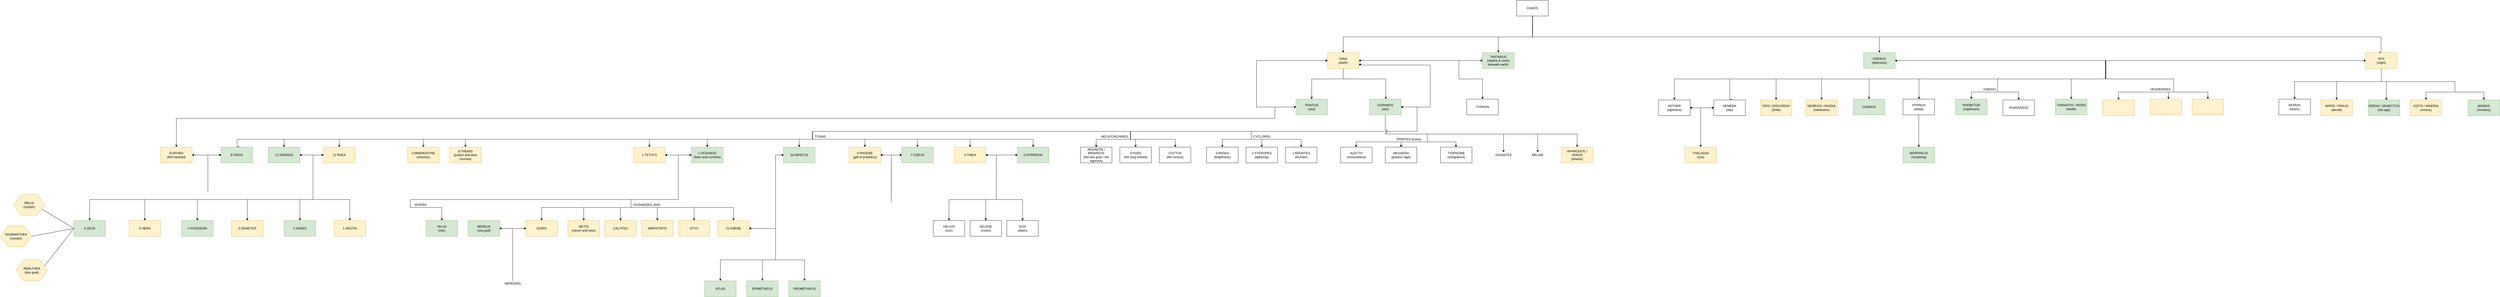<mxfile version="12.4.2" type="github" pages="1">
  <diagram id="xO83vz71swdTEDcRIiK-" name="Page-1">
    <mxGraphModel dx="6669" dy="589" grid="1" gridSize="10" guides="1" tooltips="1" connect="1" arrows="1" fold="1" page="1" pageScale="1" pageWidth="827" pageHeight="1169" math="0" shadow="0">
      <root>
        <mxCell id="0"/>
        <mxCell id="1" parent="0"/>
        <mxCell id="SLmvfLO-0fDUO9Z2AGR4-6" style="edgeStyle=orthogonalEdgeStyle;rounded=0;orthogonalLoop=1;jettySize=auto;html=1;entryX=0.5;entryY=0;entryDx=0;entryDy=0;exitX=0.5;exitY=1;exitDx=0;exitDy=0;" parent="1" source="SLmvfLO-0fDUO9Z2AGR4-1" target="SLmvfLO-0fDUO9Z2AGR4-5" edge="1">
          <mxGeometry relative="1" as="geometry">
            <mxPoint x="650" y="510" as="sourcePoint"/>
            <Array as="points">
              <mxPoint x="380" y="340"/>
              <mxPoint x="3609" y="340"/>
            </Array>
          </mxGeometry>
        </mxCell>
        <mxCell id="SLmvfLO-0fDUO9Z2AGR4-7" style="edgeStyle=orthogonalEdgeStyle;rounded=0;orthogonalLoop=1;jettySize=auto;html=1;exitX=0.5;exitY=1;exitDx=0;exitDy=0;entryX=0.5;entryY=0;entryDx=0;entryDy=0;" parent="1" source="SLmvfLO-0fDUO9Z2AGR4-1" target="SLmvfLO-0fDUO9Z2AGR4-4" edge="1">
          <mxGeometry relative="1" as="geometry">
            <Array as="points">
              <mxPoint x="380" y="340"/>
              <mxPoint x="1700" y="340"/>
            </Array>
          </mxGeometry>
        </mxCell>
        <mxCell id="SLmvfLO-0fDUO9Z2AGR4-8" style="edgeStyle=orthogonalEdgeStyle;rounded=0;orthogonalLoop=1;jettySize=auto;html=1;exitX=0.5;exitY=1;exitDx=0;exitDy=0;entryX=0.5;entryY=0;entryDx=0;entryDy=0;" parent="1" source="SLmvfLO-0fDUO9Z2AGR4-1" target="SLmvfLO-0fDUO9Z2AGR4-3" edge="1">
          <mxGeometry relative="1" as="geometry">
            <Array as="points">
              <mxPoint x="380" y="340"/>
              <mxPoint x="-340" y="340"/>
            </Array>
          </mxGeometry>
        </mxCell>
        <mxCell id="SLmvfLO-0fDUO9Z2AGR4-9" style="edgeStyle=orthogonalEdgeStyle;rounded=0;orthogonalLoop=1;jettySize=auto;html=1;exitX=0.5;exitY=1;exitDx=0;exitDy=0;entryX=0.5;entryY=0;entryDx=0;entryDy=0;" parent="1" source="SLmvfLO-0fDUO9Z2AGR4-1" target="SLmvfLO-0fDUO9Z2AGR4-2" edge="1">
          <mxGeometry relative="1" as="geometry">
            <Array as="points">
              <mxPoint x="381" y="260"/>
              <mxPoint x="381" y="340"/>
              <mxPoint x="250" y="340"/>
            </Array>
          </mxGeometry>
        </mxCell>
        <mxCell id="SLmvfLO-0fDUO9Z2AGR4-1" value="CHAOS" style="rounded=0;whiteSpace=wrap;html=1;" parent="1" vertex="1">
          <mxGeometry x="320" y="200" width="120" height="60" as="geometry"/>
        </mxCell>
        <mxCell id="SLmvfLO-0fDUO9Z2AGR4-146" style="edgeStyle=orthogonalEdgeStyle;rounded=0;orthogonalLoop=1;jettySize=auto;html=1;exitX=0;exitY=0.5;exitDx=0;exitDy=0;entryX=0.5;entryY=0;entryDx=0;entryDy=0;startArrow=diamond;startFill=1;endArrow=classic;endFill=1;" parent="1" source="SLmvfLO-0fDUO9Z2AGR4-2" target="SLmvfLO-0fDUO9Z2AGR4-144" edge="1">
          <mxGeometry relative="1" as="geometry">
            <Array as="points">
              <mxPoint x="100" y="430"/>
              <mxPoint x="100" y="500"/>
              <mxPoint x="190" y="500"/>
            </Array>
          </mxGeometry>
        </mxCell>
        <mxCell id="SLmvfLO-0fDUO9Z2AGR4-2" value="TARTARUS&lt;br&gt;(depths &amp;amp; caves beneath earth)" style="rounded=0;whiteSpace=wrap;html=1;fillColor=#d5e8d4;strokeColor=#82b366;" parent="1" vertex="1">
          <mxGeometry x="190" y="400" width="120" height="60" as="geometry"/>
        </mxCell>
        <mxCell id="SLmvfLO-0fDUO9Z2AGR4-12" style="edgeStyle=orthogonalEdgeStyle;rounded=0;orthogonalLoop=1;jettySize=auto;html=1;exitX=0.5;exitY=1;exitDx=0;exitDy=0;" parent="1" source="SLmvfLO-0fDUO9Z2AGR4-3" target="SLmvfLO-0fDUO9Z2AGR4-11" edge="1">
          <mxGeometry relative="1" as="geometry">
            <Array as="points">
              <mxPoint x="-340" y="500"/>
              <mxPoint x="-178" y="500"/>
            </Array>
          </mxGeometry>
        </mxCell>
        <mxCell id="SLmvfLO-0fDUO9Z2AGR4-13" style="edgeStyle=orthogonalEdgeStyle;rounded=0;orthogonalLoop=1;jettySize=auto;html=1;exitX=0.5;exitY=1;exitDx=0;exitDy=0;entryX=0.5;entryY=0;entryDx=0;entryDy=0;" parent="1" source="SLmvfLO-0fDUO9Z2AGR4-3" target="SLmvfLO-0fDUO9Z2AGR4-10" edge="1">
          <mxGeometry relative="1" as="geometry">
            <Array as="points">
              <mxPoint x="-340" y="500"/>
              <mxPoint x="-460" y="500"/>
            </Array>
          </mxGeometry>
        </mxCell>
        <mxCell id="SLmvfLO-0fDUO9Z2AGR4-145" style="edgeStyle=orthogonalEdgeStyle;rounded=0;orthogonalLoop=1;jettySize=auto;html=1;exitX=1;exitY=0.5;exitDx=0;exitDy=0;entryX=0.5;entryY=0;entryDx=0;entryDy=0;startArrow=diamond;startFill=1;endArrow=classic;endFill=1;" parent="1" source="SLmvfLO-0fDUO9Z2AGR4-3" target="SLmvfLO-0fDUO9Z2AGR4-144" edge="1">
          <mxGeometry relative="1" as="geometry">
            <Array as="points">
              <mxPoint x="100" y="430"/>
              <mxPoint x="100" y="500"/>
              <mxPoint x="190" y="500"/>
            </Array>
          </mxGeometry>
        </mxCell>
        <mxCell id="Bwh5HaH0jvtO-nfgoD8l-3" style="edgeStyle=orthogonalEdgeStyle;rounded=0;orthogonalLoop=1;jettySize=auto;html=1;exitX=1;exitY=0.75;exitDx=0;exitDy=0;entryX=1;entryY=0.5;entryDx=0;entryDy=0;startArrow=diamond;startFill=1;endArrow=diamond;endFill=1;" edge="1" parent="1" source="SLmvfLO-0fDUO9Z2AGR4-3" target="SLmvfLO-0fDUO9Z2AGR4-11">
          <mxGeometry relative="1" as="geometry">
            <Array as="points">
              <mxPoint x="-279" y="447"/>
              <mxPoint x="-9" y="447"/>
              <mxPoint x="-9" y="607"/>
            </Array>
          </mxGeometry>
        </mxCell>
        <mxCell id="Bwh5HaH0jvtO-nfgoD8l-4" style="edgeStyle=orthogonalEdgeStyle;rounded=0;orthogonalLoop=1;jettySize=auto;html=1;exitX=0;exitY=0.5;exitDx=0;exitDy=0;entryX=0;entryY=0.5;entryDx=0;entryDy=0;startArrow=diamond;startFill=1;endArrow=diamond;endFill=1;" edge="1" parent="1" source="SLmvfLO-0fDUO9Z2AGR4-3" target="SLmvfLO-0fDUO9Z2AGR4-10">
          <mxGeometry relative="1" as="geometry">
            <Array as="points">
              <mxPoint x="-670" y="430"/>
              <mxPoint x="-670" y="607"/>
            </Array>
          </mxGeometry>
        </mxCell>
        <mxCell id="SLmvfLO-0fDUO9Z2AGR4-3" value="GAIA&lt;br&gt;(earth)" style="rounded=0;whiteSpace=wrap;html=1;fillColor=#fff2cc;strokeColor=#d6b656;" parent="1" vertex="1">
          <mxGeometry x="-400" y="400" width="120" height="60" as="geometry"/>
        </mxCell>
        <mxCell id="SLmvfLO-0fDUO9Z2AGR4-40" style="edgeStyle=orthogonalEdgeStyle;rounded=0;orthogonalLoop=1;jettySize=auto;html=1;exitX=1;exitY=0.5;exitDx=0;exitDy=0;entryX=0.5;entryY=0;entryDx=0;entryDy=0;" parent="1" source="SLmvfLO-0fDUO9Z2AGR4-4" target="SLmvfLO-0fDUO9Z2AGR4-15" edge="1">
          <mxGeometry relative="1" as="geometry">
            <Array as="points">
              <mxPoint x="2561" y="430"/>
              <mxPoint x="2561" y="500"/>
              <mxPoint x="1131" y="500"/>
            </Array>
          </mxGeometry>
        </mxCell>
        <mxCell id="SLmvfLO-0fDUO9Z2AGR4-41" style="edgeStyle=orthogonalEdgeStyle;rounded=0;orthogonalLoop=1;jettySize=auto;html=1;exitX=1;exitY=0.5;exitDx=0;exitDy=0;entryX=0.5;entryY=0;entryDx=0;entryDy=0;" parent="1" source="SLmvfLO-0fDUO9Z2AGR4-4" target="SLmvfLO-0fDUO9Z2AGR4-16" edge="1">
          <mxGeometry relative="1" as="geometry">
            <Array as="points">
              <mxPoint x="2562" y="430"/>
              <mxPoint x="2562" y="500"/>
              <mxPoint x="1307" y="500"/>
            </Array>
          </mxGeometry>
        </mxCell>
        <mxCell id="SLmvfLO-0fDUO9Z2AGR4-42" style="edgeStyle=orthogonalEdgeStyle;rounded=0;orthogonalLoop=1;jettySize=auto;html=1;exitX=1;exitY=0.5;exitDx=0;exitDy=0;entryX=0.5;entryY=0;entryDx=0;entryDy=0;" parent="1" source="SLmvfLO-0fDUO9Z2AGR4-4" target="SLmvfLO-0fDUO9Z2AGR4-17" edge="1">
          <mxGeometry relative="1" as="geometry">
            <Array as="points">
              <mxPoint x="2560" y="430"/>
              <mxPoint x="2560" y="500"/>
              <mxPoint x="1480" y="500"/>
            </Array>
          </mxGeometry>
        </mxCell>
        <mxCell id="SLmvfLO-0fDUO9Z2AGR4-43" style="edgeStyle=orthogonalEdgeStyle;rounded=0;orthogonalLoop=1;jettySize=auto;html=1;exitX=1;exitY=0.5;exitDx=0;exitDy=0;" parent="1" source="SLmvfLO-0fDUO9Z2AGR4-4" target="SLmvfLO-0fDUO9Z2AGR4-18" edge="1">
          <mxGeometry relative="1" as="geometry">
            <Array as="points">
              <mxPoint x="2561" y="430"/>
              <mxPoint x="2561" y="500"/>
              <mxPoint x="1661" y="500"/>
            </Array>
          </mxGeometry>
        </mxCell>
        <mxCell id="SLmvfLO-0fDUO9Z2AGR4-44" style="edgeStyle=orthogonalEdgeStyle;rounded=0;orthogonalLoop=1;jettySize=auto;html=1;exitX=1;exitY=0.5;exitDx=0;exitDy=0;" parent="1" source="SLmvfLO-0fDUO9Z2AGR4-4" target="SLmvfLO-0fDUO9Z2AGR4-19" edge="1">
          <mxGeometry relative="1" as="geometry">
            <Array as="points">
              <mxPoint x="2561" y="430"/>
              <mxPoint x="2561" y="500"/>
              <mxPoint x="1851" y="500"/>
            </Array>
          </mxGeometry>
        </mxCell>
        <mxCell id="SLmvfLO-0fDUO9Z2AGR4-45" style="edgeStyle=orthogonalEdgeStyle;rounded=0;orthogonalLoop=1;jettySize=auto;html=1;exitX=1;exitY=0.5;exitDx=0;exitDy=0;entryX=0.5;entryY=0;entryDx=0;entryDy=0;" parent="1" source="SLmvfLO-0fDUO9Z2AGR4-4" target="SLmvfLO-0fDUO9Z2AGR4-20" edge="1">
          <mxGeometry relative="1" as="geometry">
            <Array as="points">
              <mxPoint x="2560" y="430"/>
              <mxPoint x="2560" y="500"/>
              <mxPoint x="2150" y="500"/>
              <mxPoint x="2150" y="550"/>
              <mxPoint x="2050" y="550"/>
            </Array>
          </mxGeometry>
        </mxCell>
        <mxCell id="SLmvfLO-0fDUO9Z2AGR4-51" style="edgeStyle=orthogonalEdgeStyle;rounded=0;orthogonalLoop=1;jettySize=auto;html=1;exitX=1;exitY=0.5;exitDx=0;exitDy=0;entryX=0.5;entryY=0;entryDx=0;entryDy=0;startArrow=diamond;startFill=1;" parent="1" source="SLmvfLO-0fDUO9Z2AGR4-4" target="SLmvfLO-0fDUO9Z2AGR4-14" edge="1">
          <mxGeometry relative="1" as="geometry">
            <Array as="points">
              <mxPoint x="2560" y="430"/>
              <mxPoint x="2560" y="500"/>
              <mxPoint x="920" y="500"/>
            </Array>
          </mxGeometry>
        </mxCell>
        <mxCell id="SLmvfLO-0fDUO9Z2AGR4-4" value="EREBUS&lt;br&gt;(darkness)" style="rounded=0;whiteSpace=wrap;html=1;fillColor=#d5e8d4;strokeColor=#82b366;" parent="1" vertex="1">
          <mxGeometry x="1640" y="400" width="120" height="60" as="geometry"/>
        </mxCell>
        <mxCell id="SLmvfLO-0fDUO9Z2AGR4-31" style="edgeStyle=orthogonalEdgeStyle;rounded=0;orthogonalLoop=1;jettySize=auto;html=1;exitX=0.5;exitY=1;exitDx=0;exitDy=0;entryX=0.5;entryY=0;entryDx=0;entryDy=0;" parent="1" source="SLmvfLO-0fDUO9Z2AGR4-5" target="SLmvfLO-0fDUO9Z2AGR4-26" edge="1">
          <mxGeometry relative="1" as="geometry">
            <Array as="points">
              <mxPoint x="3610" y="510"/>
              <mxPoint x="3280" y="510"/>
            </Array>
          </mxGeometry>
        </mxCell>
        <mxCell id="SLmvfLO-0fDUO9Z2AGR4-32" style="edgeStyle=orthogonalEdgeStyle;rounded=0;orthogonalLoop=1;jettySize=auto;html=1;exitX=0.5;exitY=1;exitDx=0;exitDy=0;entryX=0.5;entryY=0;entryDx=0;entryDy=0;" parent="1" source="SLmvfLO-0fDUO9Z2AGR4-5" target="SLmvfLO-0fDUO9Z2AGR4-27" edge="1">
          <mxGeometry relative="1" as="geometry">
            <Array as="points">
              <mxPoint x="3610" y="510"/>
              <mxPoint x="3440" y="510"/>
            </Array>
          </mxGeometry>
        </mxCell>
        <mxCell id="SLmvfLO-0fDUO9Z2AGR4-33" style="edgeStyle=orthogonalEdgeStyle;rounded=0;orthogonalLoop=1;jettySize=auto;html=1;exitX=0.5;exitY=1;exitDx=0;exitDy=0;entryX=0.575;entryY=0.017;entryDx=0;entryDy=0;entryPerimeter=0;" parent="1" source="SLmvfLO-0fDUO9Z2AGR4-5" target="SLmvfLO-0fDUO9Z2AGR4-28" edge="1">
          <mxGeometry relative="1" as="geometry">
            <Array as="points">
              <mxPoint x="3610" y="510"/>
              <mxPoint x="3629" y="510"/>
            </Array>
          </mxGeometry>
        </mxCell>
        <mxCell id="SLmvfLO-0fDUO9Z2AGR4-38" style="edgeStyle=orthogonalEdgeStyle;rounded=0;orthogonalLoop=1;jettySize=auto;html=1;exitX=0.5;exitY=1;exitDx=0;exitDy=0;entryX=0.5;entryY=0;entryDx=0;entryDy=0;" parent="1" source="SLmvfLO-0fDUO9Z2AGR4-5" target="SLmvfLO-0fDUO9Z2AGR4-30" edge="1">
          <mxGeometry relative="1" as="geometry">
            <Array as="points">
              <mxPoint x="3610" y="510"/>
              <mxPoint x="3890" y="510"/>
              <mxPoint x="3890" y="550"/>
              <mxPoint x="4000" y="550"/>
            </Array>
          </mxGeometry>
        </mxCell>
        <mxCell id="SLmvfLO-0fDUO9Z2AGR4-46" style="edgeStyle=orthogonalEdgeStyle;rounded=0;orthogonalLoop=1;jettySize=auto;html=1;exitX=0;exitY=0.5;exitDx=0;exitDy=0;" parent="1" source="SLmvfLO-0fDUO9Z2AGR4-5" target="SLmvfLO-0fDUO9Z2AGR4-22" edge="1">
          <mxGeometry relative="1" as="geometry">
            <Array as="points">
              <mxPoint x="2560" y="430"/>
              <mxPoint x="2560" y="500"/>
              <mxPoint x="2430" y="500"/>
            </Array>
          </mxGeometry>
        </mxCell>
        <mxCell id="SLmvfLO-0fDUO9Z2AGR4-47" style="edgeStyle=orthogonalEdgeStyle;rounded=0;orthogonalLoop=1;jettySize=auto;html=1;exitX=0;exitY=0.5;exitDx=0;exitDy=0;entryX=0.5;entryY=0;entryDx=0;entryDy=0;" parent="1" source="SLmvfLO-0fDUO9Z2AGR4-5" target="SLmvfLO-0fDUO9Z2AGR4-23" edge="1">
          <mxGeometry relative="1" as="geometry">
            <Array as="points">
              <mxPoint x="2560" y="430"/>
              <mxPoint x="2560" y="500"/>
              <mxPoint x="2820" y="500"/>
              <mxPoint x="2820" y="550"/>
              <mxPoint x="2610" y="550"/>
            </Array>
          </mxGeometry>
        </mxCell>
        <mxCell id="SLmvfLO-0fDUO9Z2AGR4-48" style="edgeStyle=orthogonalEdgeStyle;rounded=0;orthogonalLoop=1;jettySize=auto;html=1;exitX=0;exitY=0.5;exitDx=0;exitDy=0;entryX=0.5;entryY=0;entryDx=0;entryDy=0;" parent="1" source="SLmvfLO-0fDUO9Z2AGR4-5" target="SLmvfLO-0fDUO9Z2AGR4-21" edge="1">
          <mxGeometry relative="1" as="geometry">
            <Array as="points">
              <mxPoint x="2560" y="430"/>
              <mxPoint x="2560" y="500"/>
              <mxPoint x="2150" y="500"/>
              <mxPoint x="2150" y="550"/>
              <mxPoint x="2230" y="550"/>
            </Array>
          </mxGeometry>
        </mxCell>
        <mxCell id="SLmvfLO-0fDUO9Z2AGR4-49" style="edgeStyle=orthogonalEdgeStyle;rounded=0;orthogonalLoop=1;jettySize=auto;html=1;exitX=0;exitY=0.5;exitDx=0;exitDy=0;" parent="1" source="SLmvfLO-0fDUO9Z2AGR4-5" target="SLmvfLO-0fDUO9Z2AGR4-24" edge="1">
          <mxGeometry relative="1" as="geometry">
            <Array as="points">
              <mxPoint x="2560" y="430"/>
              <mxPoint x="2560" y="500"/>
              <mxPoint x="2820" y="500"/>
              <mxPoint x="2820" y="550"/>
              <mxPoint x="2800" y="550"/>
            </Array>
          </mxGeometry>
        </mxCell>
        <mxCell id="SLmvfLO-0fDUO9Z2AGR4-50" style="edgeStyle=orthogonalEdgeStyle;rounded=0;orthogonalLoop=1;jettySize=auto;html=1;exitX=0;exitY=0.5;exitDx=0;exitDy=0;entryX=0.5;entryY=0;entryDx=0;entryDy=0;startArrow=diamond;startFill=1;" parent="1" source="SLmvfLO-0fDUO9Z2AGR4-5" target="SLmvfLO-0fDUO9Z2AGR4-25" edge="1">
          <mxGeometry relative="1" as="geometry">
            <Array as="points">
              <mxPoint x="2560" y="430"/>
              <mxPoint x="2560" y="500"/>
              <mxPoint x="2820" y="500"/>
              <mxPoint x="2820" y="550"/>
              <mxPoint x="2950" y="550"/>
            </Array>
          </mxGeometry>
        </mxCell>
        <mxCell id="SLmvfLO-0fDUO9Z2AGR4-5" value="NYX&lt;br&gt;(night)" style="rounded=0;whiteSpace=wrap;html=1;fillColor=#fff2cc;strokeColor=#d6b656;" parent="1" vertex="1">
          <mxGeometry x="3550" y="400" width="120" height="60" as="geometry"/>
        </mxCell>
        <mxCell id="SLmvfLO-0fDUO9Z2AGR4-78" style="edgeStyle=orthogonalEdgeStyle;rounded=0;orthogonalLoop=1;jettySize=auto;html=1;entryX=0.5;entryY=0;entryDx=0;entryDy=0;" parent="1" target="SLmvfLO-0fDUO9Z2AGR4-62" edge="1">
          <mxGeometry relative="1" as="geometry">
            <Array as="points">
              <mxPoint x="-2360" y="700"/>
              <mxPoint x="-2360" y="730"/>
              <mxPoint x="-4370" y="730"/>
            </Array>
            <mxPoint x="-440" y="700" as="sourcePoint"/>
          </mxGeometry>
        </mxCell>
        <mxCell id="SLmvfLO-0fDUO9Z2AGR4-79" style="edgeStyle=orthogonalEdgeStyle;rounded=0;orthogonalLoop=1;jettySize=auto;html=1;entryX=0.5;entryY=0;entryDx=0;entryDy=0;" parent="1" target="SLmvfLO-0fDUO9Z2AGR4-61" edge="1">
          <mxGeometry relative="1" as="geometry">
            <Array as="points">
              <mxPoint x="-2360" y="700"/>
              <mxPoint x="-2360" y="730"/>
              <mxPoint x="-4160" y="730"/>
            </Array>
            <mxPoint x="-180" y="700" as="sourcePoint"/>
          </mxGeometry>
        </mxCell>
        <mxCell id="SLmvfLO-0fDUO9Z2AGR4-80" style="edgeStyle=orthogonalEdgeStyle;rounded=0;orthogonalLoop=1;jettySize=auto;html=1;entryX=0.5;entryY=0;entryDx=0;entryDy=0;" parent="1" target="SLmvfLO-0fDUO9Z2AGR4-60" edge="1">
          <mxGeometry relative="1" as="geometry">
            <Array as="points">
              <mxPoint x="-119" y="607"/>
              <mxPoint x="-59" y="607"/>
              <mxPoint x="-59" y="700"/>
              <mxPoint x="-2359" y="700"/>
              <mxPoint x="-2359" y="730"/>
              <mxPoint x="-4549" y="730"/>
            </Array>
            <mxPoint x="-119" y="607" as="sourcePoint"/>
          </mxGeometry>
        </mxCell>
        <mxCell id="SLmvfLO-0fDUO9Z2AGR4-81" style="edgeStyle=orthogonalEdgeStyle;rounded=0;orthogonalLoop=1;jettySize=auto;html=1;entryX=0.5;entryY=0;entryDx=0;entryDy=0;" parent="1" target="SLmvfLO-0fDUO9Z2AGR4-59" edge="1">
          <mxGeometry relative="1" as="geometry">
            <Array as="points">
              <mxPoint x="-2360" y="700"/>
              <mxPoint x="-2360" y="730"/>
              <mxPoint x="-2760" y="730"/>
            </Array>
            <mxPoint x="-300" y="700" as="sourcePoint"/>
          </mxGeometry>
        </mxCell>
        <mxCell id="SLmvfLO-0fDUO9Z2AGR4-82" style="edgeStyle=orthogonalEdgeStyle;rounded=0;orthogonalLoop=1;jettySize=auto;html=1;" parent="1" target="SLmvfLO-0fDUO9Z2AGR4-66" edge="1">
          <mxGeometry relative="1" as="geometry">
            <Array as="points">
              <mxPoint x="-2360" y="700"/>
              <mxPoint x="-2360" y="730"/>
              <mxPoint x="-2980" y="730"/>
            </Array>
            <mxPoint x="-180" y="700" as="sourcePoint"/>
          </mxGeometry>
        </mxCell>
        <mxCell id="SLmvfLO-0fDUO9Z2AGR4-83" style="edgeStyle=orthogonalEdgeStyle;rounded=0;orthogonalLoop=1;jettySize=auto;html=1;" parent="1" target="SLmvfLO-0fDUO9Z2AGR4-64" edge="1">
          <mxGeometry relative="1" as="geometry">
            <Array as="points">
              <mxPoint x="-2360" y="700"/>
              <mxPoint x="-2360" y="730"/>
              <mxPoint x="-3680" y="730"/>
            </Array>
            <mxPoint x="-450" y="700" as="sourcePoint"/>
          </mxGeometry>
        </mxCell>
        <mxCell id="SLmvfLO-0fDUO9Z2AGR4-84" style="edgeStyle=orthogonalEdgeStyle;rounded=0;orthogonalLoop=1;jettySize=auto;html=1;" parent="1" target="SLmvfLO-0fDUO9Z2AGR4-65" edge="1">
          <mxGeometry relative="1" as="geometry">
            <Array as="points">
              <mxPoint x="-2360" y="700"/>
              <mxPoint x="-2360" y="730"/>
              <mxPoint x="-3840" y="730"/>
            </Array>
            <mxPoint x="-250" y="700" as="sourcePoint"/>
          </mxGeometry>
        </mxCell>
        <mxCell id="SLmvfLO-0fDUO9Z2AGR4-85" style="edgeStyle=orthogonalEdgeStyle;rounded=0;orthogonalLoop=1;jettySize=auto;html=1;entryX=0.5;entryY=0;entryDx=0;entryDy=0;" parent="1" target="SLmvfLO-0fDUO9Z2AGR4-63" edge="1">
          <mxGeometry relative="1" as="geometry">
            <Array as="points">
              <mxPoint x="-2360" y="700"/>
              <mxPoint x="-2360" y="730"/>
              <mxPoint x="-2410" y="730"/>
            </Array>
            <mxPoint x="-770" y="700" as="sourcePoint"/>
          </mxGeometry>
        </mxCell>
        <mxCell id="SLmvfLO-0fDUO9Z2AGR4-86" style="edgeStyle=orthogonalEdgeStyle;rounded=0;orthogonalLoop=1;jettySize=auto;html=1;" parent="1" target="SLmvfLO-0fDUO9Z2AGR4-67" edge="1">
          <mxGeometry relative="1" as="geometry">
            <Array as="points">
              <mxPoint x="-2360" y="700"/>
              <mxPoint x="-2360" y="730"/>
              <mxPoint x="-1520" y="730"/>
            </Array>
            <mxPoint x="-260" y="700" as="sourcePoint"/>
          </mxGeometry>
        </mxCell>
        <mxCell id="SLmvfLO-0fDUO9Z2AGR4-87" style="edgeStyle=orthogonalEdgeStyle;rounded=0;orthogonalLoop=1;jettySize=auto;html=1;entryX=0.5;entryY=0;entryDx=0;entryDy=0;" parent="1" target="SLmvfLO-0fDUO9Z2AGR4-70" edge="1">
          <mxGeometry relative="1" as="geometry">
            <Array as="points">
              <mxPoint x="-2360" y="700"/>
              <mxPoint x="-2360" y="730"/>
              <mxPoint x="-1760" y="730"/>
            </Array>
            <mxPoint x="-440" y="700" as="sourcePoint"/>
          </mxGeometry>
        </mxCell>
        <mxCell id="SLmvfLO-0fDUO9Z2AGR4-88" style="edgeStyle=orthogonalEdgeStyle;rounded=0;orthogonalLoop=1;jettySize=auto;html=1;" parent="1" target="SLmvfLO-0fDUO9Z2AGR4-68" edge="1">
          <mxGeometry relative="1" as="geometry">
            <Array as="points">
              <mxPoint x="-2360" y="700"/>
              <mxPoint x="-2360" y="730"/>
              <mxPoint x="-1960" y="730"/>
            </Array>
            <mxPoint x="-530" y="700" as="sourcePoint"/>
          </mxGeometry>
        </mxCell>
        <mxCell id="SLmvfLO-0fDUO9Z2AGR4-89" style="edgeStyle=orthogonalEdgeStyle;rounded=0;orthogonalLoop=1;jettySize=auto;html=1;" parent="1" target="SLmvfLO-0fDUO9Z2AGR4-69" edge="1">
          <mxGeometry relative="1" as="geometry">
            <Array as="points">
              <mxPoint x="-2360" y="700"/>
              <mxPoint x="-2360" y="730"/>
              <mxPoint x="-2160" y="730"/>
            </Array>
            <mxPoint x="-810" y="700" as="sourcePoint"/>
          </mxGeometry>
        </mxCell>
        <mxCell id="SLmvfLO-0fDUO9Z2AGR4-90" style="edgeStyle=orthogonalEdgeStyle;rounded=0;orthogonalLoop=1;jettySize=auto;html=1;entryX=0.5;entryY=0;entryDx=0;entryDy=0;" parent="1" target="SLmvfLO-0fDUO9Z2AGR4-72" edge="1">
          <mxGeometry relative="1" as="geometry">
            <Array as="points">
              <mxPoint x="-690" y="700"/>
              <mxPoint x="-690" y="730"/>
              <mxPoint x="-500" y="730"/>
            </Array>
            <mxPoint x="-530" y="700" as="sourcePoint"/>
            <mxPoint x="-450" y="740" as="targetPoint"/>
          </mxGeometry>
        </mxCell>
        <mxCell id="SLmvfLO-0fDUO9Z2AGR4-91" style="edgeStyle=orthogonalEdgeStyle;rounded=0;orthogonalLoop=1;jettySize=auto;html=1;entryX=0.5;entryY=0;entryDx=0;entryDy=0;" parent="1" target="SLmvfLO-0fDUO9Z2AGR4-73" edge="1">
          <mxGeometry relative="1" as="geometry">
            <Array as="points">
              <mxPoint x="-690" y="700"/>
              <mxPoint x="-690" y="730"/>
              <mxPoint x="-650" y="730"/>
            </Array>
            <mxPoint x="-520" y="700" as="sourcePoint"/>
          </mxGeometry>
        </mxCell>
        <mxCell id="SLmvfLO-0fDUO9Z2AGR4-92" style="edgeStyle=orthogonalEdgeStyle;rounded=0;orthogonalLoop=1;jettySize=auto;html=1;entryX=0.5;entryY=0;entryDx=0;entryDy=0;" parent="1" target="SLmvfLO-0fDUO9Z2AGR4-74" edge="1">
          <mxGeometry relative="1" as="geometry">
            <Array as="points">
              <mxPoint x="-690" y="700"/>
              <mxPoint x="-690" y="730"/>
              <mxPoint x="-800" y="730"/>
            </Array>
            <mxPoint x="-490" y="700" as="sourcePoint"/>
          </mxGeometry>
        </mxCell>
        <mxCell id="SLmvfLO-0fDUO9Z2AGR4-93" style="edgeStyle=orthogonalEdgeStyle;rounded=0;orthogonalLoop=1;jettySize=auto;html=1;exitX=1;exitY=0.5;exitDx=0;exitDy=0;" parent="1" source="SLmvfLO-0fDUO9Z2AGR4-11" target="SLmvfLO-0fDUO9Z2AGR4-75" edge="1">
          <mxGeometry relative="1" as="geometry">
            <Array as="points">
              <mxPoint x="-59" y="607"/>
              <mxPoint x="-59" y="700"/>
              <mxPoint x="-1149" y="700"/>
              <mxPoint x="-1149" y="730"/>
              <mxPoint x="-979" y="730"/>
            </Array>
            <mxPoint x="-120" y="600" as="sourcePoint"/>
          </mxGeometry>
        </mxCell>
        <mxCell id="SLmvfLO-0fDUO9Z2AGR4-94" style="edgeStyle=orthogonalEdgeStyle;rounded=0;orthogonalLoop=1;jettySize=auto;html=1;entryX=0.5;entryY=0;entryDx=0;entryDy=0;" parent="1" target="SLmvfLO-0fDUO9Z2AGR4-76" edge="1">
          <mxGeometry relative="1" as="geometry">
            <Array as="points">
              <mxPoint x="-1150" y="700"/>
              <mxPoint x="-1150" y="730"/>
              <mxPoint x="-1130" y="730"/>
            </Array>
            <mxPoint x="-100" y="700" as="sourcePoint"/>
          </mxGeometry>
        </mxCell>
        <mxCell id="SLmvfLO-0fDUO9Z2AGR4-95" style="edgeStyle=orthogonalEdgeStyle;rounded=0;orthogonalLoop=1;jettySize=auto;html=1;" parent="1" target="SLmvfLO-0fDUO9Z2AGR4-77" edge="1">
          <mxGeometry relative="1" as="geometry">
            <Array as="points">
              <mxPoint x="-1150" y="700"/>
              <mxPoint x="-1150" y="730"/>
              <mxPoint x="-1280" y="730"/>
            </Array>
            <mxPoint x="-110" y="700" as="sourcePoint"/>
          </mxGeometry>
        </mxCell>
        <mxCell id="Bwh5HaH0jvtO-nfgoD8l-5" style="edgeStyle=orthogonalEdgeStyle;rounded=0;orthogonalLoop=1;jettySize=auto;html=1;startArrow=none;startFill=0;endArrow=classic;endFill=1;jumpStyle=none;jumpSize=14;exitX=0;exitY=0.5;exitDx=0;exitDy=0;" edge="1" parent="1" source="SLmvfLO-0fDUO9Z2AGR4-10" target="SLmvfLO-0fDUO9Z2AGR4-71">
          <mxGeometry relative="1" as="geometry">
            <mxPoint x="-560" y="540" as="sourcePoint"/>
            <Array as="points">
              <mxPoint x="-600" y="607"/>
              <mxPoint x="-600" y="650"/>
              <mxPoint x="-4780" y="650"/>
            </Array>
          </mxGeometry>
        </mxCell>
        <mxCell id="SLmvfLO-0fDUO9Z2AGR4-10" value="PONTUS&lt;br&gt;(sea)" style="rounded=0;whiteSpace=wrap;html=1;fillColor=#d5e8d4;strokeColor=#82b366;" parent="1" vertex="1">
          <mxGeometry x="-520" y="577" width="120" height="60" as="geometry"/>
        </mxCell>
        <mxCell id="Bwh5HaH0jvtO-nfgoD8l-11" style="edgeStyle=orthogonalEdgeStyle;rounded=0;jumpStyle=arc;jumpSize=14;orthogonalLoop=1;jettySize=auto;html=1;exitX=0.5;exitY=1;exitDx=0;exitDy=0;startArrow=none;startFill=0;endArrow=classic;endFill=1;entryX=0.5;entryY=0;entryDx=0;entryDy=0;" edge="1" parent="1" source="SLmvfLO-0fDUO9Z2AGR4-11" target="Bwh5HaH0jvtO-nfgoD8l-9">
          <mxGeometry relative="1" as="geometry">
            <mxPoint x="760" y="780" as="targetPoint"/>
            <Array as="points">
              <mxPoint x="-180" y="710"/>
              <mxPoint x="270" y="710"/>
            </Array>
          </mxGeometry>
        </mxCell>
        <mxCell id="Bwh5HaH0jvtO-nfgoD8l-12" style="edgeStyle=orthogonalEdgeStyle;rounded=0;jumpStyle=arc;jumpSize=14;orthogonalLoop=1;jettySize=auto;html=1;exitX=0.5;exitY=1;exitDx=0;exitDy=0;entryX=0.5;entryY=0;entryDx=0;entryDy=0;startArrow=none;startFill=0;endArrow=classic;endFill=1;" edge="1" parent="1" source="SLmvfLO-0fDUO9Z2AGR4-11" target="Bwh5HaH0jvtO-nfgoD8l-10">
          <mxGeometry relative="1" as="geometry">
            <Array as="points">
              <mxPoint x="-180" y="710"/>
              <mxPoint x="400" y="710"/>
            </Array>
          </mxGeometry>
        </mxCell>
        <mxCell id="Bwh5HaH0jvtO-nfgoD8l-13" style="edgeStyle=orthogonalEdgeStyle;rounded=0;jumpStyle=arc;jumpSize=14;orthogonalLoop=1;jettySize=auto;html=1;exitX=0.5;exitY=1;exitDx=0;exitDy=0;startArrow=none;startFill=0;endArrow=classic;endFill=1;" edge="1" parent="1" source="SLmvfLO-0fDUO9Z2AGR4-11" target="Bwh5HaH0jvtO-nfgoD8l-6">
          <mxGeometry relative="1" as="geometry">
            <Array as="points">
              <mxPoint x="-180" y="710"/>
              <mxPoint x="-20" y="710"/>
              <mxPoint x="-20" y="740"/>
              <mxPoint x="-291" y="740"/>
            </Array>
          </mxGeometry>
        </mxCell>
        <mxCell id="Bwh5HaH0jvtO-nfgoD8l-14" style="edgeStyle=orthogonalEdgeStyle;rounded=0;jumpStyle=arc;jumpSize=14;orthogonalLoop=1;jettySize=auto;html=1;exitX=0.5;exitY=1;exitDx=0;exitDy=0;entryX=0.5;entryY=0;entryDx=0;entryDy=0;startArrow=none;startFill=0;endArrow=classic;endFill=1;" edge="1" parent="1" source="SLmvfLO-0fDUO9Z2AGR4-11" target="Bwh5HaH0jvtO-nfgoD8l-7">
          <mxGeometry relative="1" as="geometry">
            <Array as="points">
              <mxPoint x="-180" y="710"/>
              <mxPoint x="-20" y="710"/>
              <mxPoint x="-20" y="740"/>
              <mxPoint x="-120" y="740"/>
            </Array>
          </mxGeometry>
        </mxCell>
        <mxCell id="Bwh5HaH0jvtO-nfgoD8l-15" style="edgeStyle=orthogonalEdgeStyle;rounded=0;jumpStyle=arc;jumpSize=14;orthogonalLoop=1;jettySize=auto;html=1;exitX=0.5;exitY=1;exitDx=0;exitDy=0;startArrow=none;startFill=0;endArrow=classic;endFill=1;" edge="1" parent="1" source="SLmvfLO-0fDUO9Z2AGR4-11" target="Bwh5HaH0jvtO-nfgoD8l-8">
          <mxGeometry relative="1" as="geometry">
            <Array as="points">
              <mxPoint x="-180" y="710"/>
              <mxPoint x="-20" y="710"/>
              <mxPoint x="-20" y="740"/>
              <mxPoint x="89" y="740"/>
            </Array>
          </mxGeometry>
        </mxCell>
        <mxCell id="Bwh5HaH0jvtO-nfgoD8l-28" style="edgeStyle=orthogonalEdgeStyle;rounded=0;jumpStyle=arc;jumpSize=14;orthogonalLoop=1;jettySize=auto;html=1;exitX=0.5;exitY=1;exitDx=0;exitDy=0;startArrow=none;startFill=0;endArrow=classic;endFill=1;" edge="1" parent="1" source="SLmvfLO-0fDUO9Z2AGR4-11" target="Bwh5HaH0jvtO-nfgoD8l-27">
          <mxGeometry relative="1" as="geometry">
            <Array as="points">
              <mxPoint x="-180" y="710"/>
              <mxPoint x="550" y="710"/>
            </Array>
          </mxGeometry>
        </mxCell>
        <mxCell id="SLmvfLO-0fDUO9Z2AGR4-11" value="OURANOS&lt;br&gt;(sky)" style="rounded=0;whiteSpace=wrap;html=1;fillColor=#d5e8d4;strokeColor=#82b366;" parent="1" vertex="1">
          <mxGeometry x="-240" y="577" width="120" height="60" as="geometry"/>
        </mxCell>
        <mxCell id="SLmvfLO-0fDUO9Z2AGR4-53" style="edgeStyle=orthogonalEdgeStyle;rounded=0;orthogonalLoop=1;jettySize=auto;html=1;exitX=1;exitY=0.5;exitDx=0;exitDy=0;startArrow=diamond;startFill=1;" parent="1" source="SLmvfLO-0fDUO9Z2AGR4-14" target="SLmvfLO-0fDUO9Z2AGR4-52" edge="1">
          <mxGeometry relative="1" as="geometry"/>
        </mxCell>
        <mxCell id="SLmvfLO-0fDUO9Z2AGR4-14" value="AETHER&lt;br&gt;(lightness)" style="rounded=0;whiteSpace=wrap;html=1;" parent="1" vertex="1">
          <mxGeometry x="860" y="580" width="120" height="60" as="geometry"/>
        </mxCell>
        <mxCell id="SLmvfLO-0fDUO9Z2AGR4-54" style="edgeStyle=orthogonalEdgeStyle;rounded=0;orthogonalLoop=1;jettySize=auto;html=1;exitX=0;exitY=0.5;exitDx=0;exitDy=0;entryX=0.5;entryY=0;entryDx=0;entryDy=0;startArrow=diamond;startFill=1;" parent="1" source="SLmvfLO-0fDUO9Z2AGR4-15" target="SLmvfLO-0fDUO9Z2AGR4-52" edge="1">
          <mxGeometry relative="1" as="geometry"/>
        </mxCell>
        <mxCell id="SLmvfLO-0fDUO9Z2AGR4-15" value="HEMERA&lt;br&gt;(day)" style="rounded=0;whiteSpace=wrap;html=1;" parent="1" vertex="1">
          <mxGeometry x="1070" y="580" width="120" height="60" as="geometry"/>
        </mxCell>
        <mxCell id="SLmvfLO-0fDUO9Z2AGR4-16" value="ERIS / DISCORDIA&lt;br&gt;(strife)" style="rounded=0;whiteSpace=wrap;html=1;fillColor=#fff2cc;strokeColor=#d6b656;" parent="1" vertex="1">
          <mxGeometry x="1247" y="580" width="120" height="60" as="geometry"/>
        </mxCell>
        <mxCell id="SLmvfLO-0fDUO9Z2AGR4-17" value="NEMESIS / INVIDIA&lt;br&gt;(retribution)" style="rounded=0;whiteSpace=wrap;html=1;fillColor=#fff2cc;strokeColor=#d6b656;" parent="1" vertex="1">
          <mxGeometry x="1420" y="580" width="120" height="60" as="geometry"/>
        </mxCell>
        <mxCell id="SLmvfLO-0fDUO9Z2AGR4-18" value="CHARON" style="rounded=0;whiteSpace=wrap;html=1;fillColor=#d5e8d4;strokeColor=#82b366;" parent="1" vertex="1">
          <mxGeometry x="1600.5" y="577" width="120" height="60" as="geometry"/>
        </mxCell>
        <mxCell id="Bwh5HaH0jvtO-nfgoD8l-2" style="edgeStyle=orthogonalEdgeStyle;rounded=0;orthogonalLoop=1;jettySize=auto;html=1;exitX=0.5;exitY=1;exitDx=0;exitDy=0;" edge="1" parent="1" source="SLmvfLO-0fDUO9Z2AGR4-19" target="Bwh5HaH0jvtO-nfgoD8l-1">
          <mxGeometry relative="1" as="geometry"/>
        </mxCell>
        <mxCell id="SLmvfLO-0fDUO9Z2AGR4-19" value="HYPNOS&lt;br&gt;(sleep)" style="rounded=0;whiteSpace=wrap;html=1;" parent="1" vertex="1">
          <mxGeometry x="1790" y="577" width="120" height="60" as="geometry"/>
        </mxCell>
        <mxCell id="SLmvfLO-0fDUO9Z2AGR4-20" value="PHOBETOR&lt;br&gt;(nightmare)" style="rounded=0;whiteSpace=wrap;html=1;fillColor=#d5e8d4;strokeColor=#82b366;" parent="1" vertex="1">
          <mxGeometry x="1990" y="577" width="120" height="60" as="geometry"/>
        </mxCell>
        <mxCell id="SLmvfLO-0fDUO9Z2AGR4-21" value="PHANTASOS" style="rounded=0;whiteSpace=wrap;html=1;" parent="1" vertex="1">
          <mxGeometry x="2170" y="580" width="120" height="60" as="geometry"/>
        </mxCell>
        <mxCell id="SLmvfLO-0fDUO9Z2AGR4-22" value="THANATOS / MORS&lt;br&gt;(death)" style="rounded=0;whiteSpace=wrap;html=1;fillColor=#d5e8d4;strokeColor=#82b366;" parent="1" vertex="1">
          <mxGeometry x="2370" y="577" width="120" height="60" as="geometry"/>
        </mxCell>
        <mxCell id="SLmvfLO-0fDUO9Z2AGR4-23" value="" style="rounded=0;whiteSpace=wrap;html=1;fillColor=#fff2cc;strokeColor=#d6b656;" parent="1" vertex="1">
          <mxGeometry x="2550" y="580" width="120" height="60" as="geometry"/>
        </mxCell>
        <mxCell id="SLmvfLO-0fDUO9Z2AGR4-24" value="" style="rounded=0;whiteSpace=wrap;html=1;fillColor=#fff2cc;strokeColor=#d6b656;" parent="1" vertex="1">
          <mxGeometry x="2730" y="577" width="120" height="60" as="geometry"/>
        </mxCell>
        <mxCell id="SLmvfLO-0fDUO9Z2AGR4-25" value="" style="rounded=0;whiteSpace=wrap;html=1;fillColor=#fff2cc;strokeColor=#d6b656;" parent="1" vertex="1">
          <mxGeometry x="2890" y="577" width="120" height="60" as="geometry"/>
        </mxCell>
        <mxCell id="SLmvfLO-0fDUO9Z2AGR4-26" value="MOROS&lt;br&gt;(doom)" style="rounded=0;whiteSpace=wrap;html=1;" parent="1" vertex="1">
          <mxGeometry x="3220" y="577" width="120" height="60" as="geometry"/>
        </mxCell>
        <mxCell id="SLmvfLO-0fDUO9Z2AGR4-27" value="APATE / FRAUS&lt;br&gt;(deceit)" style="rounded=0;whiteSpace=wrap;html=1;fillColor=#fff2cc;strokeColor=#d6b656;" parent="1" vertex="1">
          <mxGeometry x="3380" y="580" width="120" height="60" as="geometry"/>
        </mxCell>
        <mxCell id="SLmvfLO-0fDUO9Z2AGR4-28" value="GERAS / SENECTUS&lt;br&gt;(old age)" style="rounded=0;whiteSpace=wrap;html=1;fillColor=#d5e8d4;strokeColor=#82b366;" parent="1" vertex="1">
          <mxGeometry x="3560" y="580" width="120" height="60" as="geometry"/>
        </mxCell>
        <mxCell id="SLmvfLO-0fDUO9Z2AGR4-29" value="OIZYS / MISERIA&lt;br&gt;(misery)" style="rounded=0;whiteSpace=wrap;html=1;fillColor=#fff2cc;strokeColor=#d6b656;" parent="1" vertex="1">
          <mxGeometry x="3720" y="580" width="120" height="60" as="geometry"/>
        </mxCell>
        <mxCell id="SLmvfLO-0fDUO9Z2AGR4-30" value="MOMOS&lt;br&gt;(mockery)" style="rounded=0;whiteSpace=wrap;html=1;fillColor=#d5e8d4;strokeColor=#82b366;" parent="1" vertex="1">
          <mxGeometry x="3940" y="580" width="120" height="60" as="geometry"/>
        </mxCell>
        <mxCell id="SLmvfLO-0fDUO9Z2AGR4-37" style="edgeStyle=orthogonalEdgeStyle;rounded=0;orthogonalLoop=1;jettySize=auto;html=1;exitX=0.5;exitY=1;exitDx=0;exitDy=0;elbow=vertical;entryX=0.5;entryY=0;entryDx=0;entryDy=0;" parent="1" source="SLmvfLO-0fDUO9Z2AGR4-5" target="SLmvfLO-0fDUO9Z2AGR4-29" edge="1">
          <mxGeometry relative="1" as="geometry">
            <mxPoint x="3610" y="470" as="sourcePoint"/>
            <mxPoint x="3770" y="554" as="targetPoint"/>
            <Array as="points">
              <mxPoint x="3610" y="510"/>
              <mxPoint x="3890" y="510"/>
              <mxPoint x="3890" y="550"/>
              <mxPoint x="3780" y="550"/>
            </Array>
          </mxGeometry>
        </mxCell>
        <mxCell id="SLmvfLO-0fDUO9Z2AGR4-52" value="THALASSA&lt;br&gt;(sea)" style="rounded=0;whiteSpace=wrap;html=1;fillColor=#fff2cc;strokeColor=#d6b656;" parent="1" vertex="1">
          <mxGeometry x="960" y="760" width="120" height="60" as="geometry"/>
        </mxCell>
        <mxCell id="SLmvfLO-0fDUO9Z2AGR4-55" value="ONEROI" style="text;html=1;strokeColor=none;fillColor=none;align=center;verticalAlign=middle;whiteSpace=wrap;rounded=0;" parent="1" vertex="1">
          <mxGeometry x="2100" y="530" width="40" height="20" as="geometry"/>
        </mxCell>
        <mxCell id="SLmvfLO-0fDUO9Z2AGR4-57" value="HESPERIDES" style="text;html=1;strokeColor=none;fillColor=none;align=center;verticalAlign=middle;whiteSpace=wrap;rounded=0;" parent="1" vertex="1">
          <mxGeometry x="2750" y="530" width="40" height="20" as="geometry"/>
        </mxCell>
        <mxCell id="SLmvfLO-0fDUO9Z2AGR4-117" style="edgeStyle=orthogonalEdgeStyle;rounded=0;orthogonalLoop=1;jettySize=auto;html=1;exitX=0;exitY=0.5;exitDx=0;exitDy=0;startArrow=diamond;startFill=1;endArrow=classic;endFill=1;entryX=0.5;entryY=0;entryDx=0;entryDy=0;" parent="1" source="SLmvfLO-0fDUO9Z2AGR4-59" target="SLmvfLO-0fDUO9Z2AGR4-107" edge="1">
          <mxGeometry relative="1" as="geometry">
            <Array as="points">
              <mxPoint x="-2870" y="790"/>
              <mxPoint x="-2870" y="960"/>
              <mxPoint x="-3050" y="960"/>
              <mxPoint x="-3050" y="990"/>
              <mxPoint x="-2810" y="990"/>
            </Array>
          </mxGeometry>
        </mxCell>
        <mxCell id="SLmvfLO-0fDUO9Z2AGR4-118" style="edgeStyle=orthogonalEdgeStyle;rounded=0;orthogonalLoop=1;jettySize=auto;html=1;exitX=0;exitY=0.5;exitDx=0;exitDy=0;entryX=0.5;entryY=0;entryDx=0;entryDy=0;startArrow=none;startFill=0;endArrow=classic;endFill=1;" parent="1" source="SLmvfLO-0fDUO9Z2AGR4-59" target="SLmvfLO-0fDUO9Z2AGR4-108" edge="1">
          <mxGeometry relative="1" as="geometry">
            <Array as="points">
              <mxPoint x="-2870" y="790"/>
              <mxPoint x="-2870" y="960"/>
              <mxPoint x="-3050" y="960"/>
              <mxPoint x="-3050" y="990"/>
              <mxPoint x="-3390" y="990"/>
            </Array>
          </mxGeometry>
        </mxCell>
        <mxCell id="SLmvfLO-0fDUO9Z2AGR4-119" style="edgeStyle=orthogonalEdgeStyle;rounded=0;orthogonalLoop=1;jettySize=auto;html=1;exitX=0;exitY=0.5;exitDx=0;exitDy=0;entryX=0.5;entryY=0;entryDx=0;entryDy=0;startArrow=none;startFill=0;endArrow=classic;endFill=1;" parent="1" source="SLmvfLO-0fDUO9Z2AGR4-59" target="SLmvfLO-0fDUO9Z2AGR4-104" edge="1">
          <mxGeometry relative="1" as="geometry">
            <Array as="points">
              <mxPoint x="-2870" y="790"/>
              <mxPoint x="-2870" y="960"/>
              <mxPoint x="-3890" y="960"/>
              <mxPoint x="-3890" y="990"/>
              <mxPoint x="-3770" y="990"/>
            </Array>
          </mxGeometry>
        </mxCell>
        <mxCell id="SLmvfLO-0fDUO9Z2AGR4-59" value="1 OCEANUS&lt;br&gt;(tides and currents)" style="rounded=0;whiteSpace=wrap;html=1;fillColor=#d5e8d4;strokeColor=#82b366;" parent="1" vertex="1">
          <mxGeometry x="-2820" y="760" width="120" height="60" as="geometry"/>
        </mxCell>
        <mxCell id="SLmvfLO-0fDUO9Z2AGR4-102" style="edgeStyle=orthogonalEdgeStyle;rounded=0;orthogonalLoop=1;jettySize=auto;html=1;exitX=0;exitY=0.5;exitDx=0;exitDy=0;startArrow=diamond;startFill=1;endArrow=none;endFill=0;" parent="1" source="SLmvfLO-0fDUO9Z2AGR4-60" edge="1">
          <mxGeometry relative="1" as="geometry">
            <mxPoint x="-4660" y="920" as="targetPoint"/>
            <Array as="points">
              <mxPoint x="-4660" y="790"/>
              <mxPoint x="-4660" y="920"/>
            </Array>
          </mxGeometry>
        </mxCell>
        <mxCell id="SLmvfLO-0fDUO9Z2AGR4-60" value="9 CRIUS" style="rounded=0;whiteSpace=wrap;html=1;fillColor=#d5e8d4;strokeColor=#82b366;" parent="1" vertex="1">
          <mxGeometry x="-4610" y="760" width="120" height="60" as="geometry"/>
        </mxCell>
        <mxCell id="Bwh5HaH0jvtO-nfgoD8l-42" style="edgeStyle=orthogonalEdgeStyle;rounded=0;jumpStyle=none;jumpSize=14;orthogonalLoop=1;jettySize=auto;html=1;exitX=0;exitY=0.5;exitDx=0;exitDy=0;entryX=0.5;entryY=0;entryDx=0;entryDy=0;startArrow=diamond;startFill=1;endArrow=classic;endFill=1;" edge="1" parent="1" source="SLmvfLO-0fDUO9Z2AGR4-61" target="Bwh5HaH0jvtO-nfgoD8l-33">
          <mxGeometry relative="1" as="geometry">
            <Array as="points">
              <mxPoint x="-4260" y="790"/>
              <mxPoint x="-4260" y="960"/>
              <mxPoint x="-4900" y="960"/>
            </Array>
          </mxGeometry>
        </mxCell>
        <mxCell id="Bwh5HaH0jvtO-nfgoD8l-44" style="edgeStyle=orthogonalEdgeStyle;rounded=0;jumpStyle=none;jumpSize=14;orthogonalLoop=1;jettySize=auto;html=1;exitX=0;exitY=0.5;exitDx=0;exitDy=0;entryX=0.5;entryY=0;entryDx=0;entryDy=0;startArrow=none;startFill=0;endArrow=classic;endFill=1;" edge="1" parent="1" source="SLmvfLO-0fDUO9Z2AGR4-61" target="Bwh5HaH0jvtO-nfgoD8l-31">
          <mxGeometry relative="1" as="geometry">
            <Array as="points">
              <mxPoint x="-4260" y="790"/>
              <mxPoint x="-4260" y="960"/>
              <mxPoint x="-4510" y="960"/>
            </Array>
          </mxGeometry>
        </mxCell>
        <mxCell id="Bwh5HaH0jvtO-nfgoD8l-45" style="edgeStyle=orthogonalEdgeStyle;rounded=0;jumpStyle=none;jumpSize=14;orthogonalLoop=1;jettySize=auto;html=1;exitX=0;exitY=0.5;exitDx=0;exitDy=0;entryX=0.5;entryY=0;entryDx=0;entryDy=0;startArrow=none;startFill=0;endArrow=classic;endFill=1;" edge="1" parent="1" source="SLmvfLO-0fDUO9Z2AGR4-61" target="Bwh5HaH0jvtO-nfgoD8l-30">
          <mxGeometry relative="1" as="geometry">
            <Array as="points">
              <mxPoint x="-4260" y="790"/>
              <mxPoint x="-4260" y="960"/>
              <mxPoint x="-4310" y="960"/>
            </Array>
          </mxGeometry>
        </mxCell>
        <mxCell id="SLmvfLO-0fDUO9Z2AGR4-61" value="11 RHEA" style="rounded=0;whiteSpace=wrap;html=1;fillColor=#fff2cc;strokeColor=#d6b656;" parent="1" vertex="1">
          <mxGeometry x="-4220" y="760" width="120" height="60" as="geometry"/>
        </mxCell>
        <mxCell id="Bwh5HaH0jvtO-nfgoD8l-41" style="edgeStyle=orthogonalEdgeStyle;rounded=0;jumpStyle=none;jumpSize=14;orthogonalLoop=1;jettySize=auto;html=1;exitX=1;exitY=0.5;exitDx=0;exitDy=0;entryX=0.5;entryY=0;entryDx=0;entryDy=0;startArrow=diamond;startFill=1;endArrow=classic;endFill=1;" edge="1" parent="1" source="SLmvfLO-0fDUO9Z2AGR4-62" target="Bwh5HaH0jvtO-nfgoD8l-34">
          <mxGeometry relative="1" as="geometry">
            <Array as="points">
              <mxPoint x="-4260" y="790"/>
              <mxPoint x="-4260" y="960"/>
              <mxPoint x="-5110" y="960"/>
            </Array>
          </mxGeometry>
        </mxCell>
        <mxCell id="Bwh5HaH0jvtO-nfgoD8l-43" style="edgeStyle=orthogonalEdgeStyle;rounded=0;jumpStyle=none;jumpSize=14;orthogonalLoop=1;jettySize=auto;html=1;exitX=1;exitY=0.5;exitDx=0;exitDy=0;startArrow=none;startFill=0;endArrow=classic;endFill=1;" edge="1" parent="1" source="SLmvfLO-0fDUO9Z2AGR4-62" target="Bwh5HaH0jvtO-nfgoD8l-32">
          <mxGeometry relative="1" as="geometry">
            <Array as="points">
              <mxPoint x="-4260" y="790"/>
              <mxPoint x="-4260" y="960"/>
              <mxPoint x="-4700" y="960"/>
            </Array>
          </mxGeometry>
        </mxCell>
        <mxCell id="Bwh5HaH0jvtO-nfgoD8l-46" style="edgeStyle=orthogonalEdgeStyle;rounded=0;jumpStyle=none;jumpSize=14;orthogonalLoop=1;jettySize=auto;html=1;exitX=1;exitY=0.5;exitDx=0;exitDy=0;entryX=0.5;entryY=0;entryDx=0;entryDy=0;startArrow=none;startFill=0;endArrow=classic;endFill=1;" edge="1" parent="1" source="SLmvfLO-0fDUO9Z2AGR4-62" target="Bwh5HaH0jvtO-nfgoD8l-29">
          <mxGeometry relative="1" as="geometry">
            <Array as="points">
              <mxPoint x="-4260" y="790"/>
              <mxPoint x="-4260" y="960"/>
              <mxPoint x="-4120" y="960"/>
            </Array>
          </mxGeometry>
        </mxCell>
        <mxCell id="SLmvfLO-0fDUO9Z2AGR4-62" value="12 KRONOS" style="rounded=0;whiteSpace=wrap;html=1;fillColor=#d5e8d4;strokeColor=#82b366;" parent="1" vertex="1">
          <mxGeometry x="-4430" y="760" width="120" height="60" as="geometry"/>
        </mxCell>
        <mxCell id="SLmvfLO-0fDUO9Z2AGR4-64" value="8 THEMIS&lt;br&gt;(justice and wise counsel)" style="rounded=0;whiteSpace=wrap;html=1;fillColor=#fff2cc;strokeColor=#d6b656;" parent="1" vertex="1">
          <mxGeometry x="-3740" y="760" width="120" height="60" as="geometry"/>
        </mxCell>
        <mxCell id="SLmvfLO-0fDUO9Z2AGR4-65" value="3 MNEMOSYNE&lt;br&gt;(memory)" style="rounded=0;whiteSpace=wrap;html=1;fillColor=#fff2cc;strokeColor=#d6b656;" parent="1" vertex="1">
          <mxGeometry x="-3900" y="760" width="120" height="60" as="geometry"/>
        </mxCell>
        <mxCell id="SLmvfLO-0fDUO9Z2AGR4-113" style="edgeStyle=orthogonalEdgeStyle;rounded=0;orthogonalLoop=1;jettySize=auto;html=1;exitX=1;exitY=0.5;exitDx=0;exitDy=0;startArrow=diamond;startFill=1;endArrow=classic;endFill=1;entryX=0.5;entryY=0;entryDx=0;entryDy=0;" parent="1" source="SLmvfLO-0fDUO9Z2AGR4-66" target="SLmvfLO-0fDUO9Z2AGR4-111" edge="1">
          <mxGeometry relative="1" as="geometry">
            <Array as="points">
              <mxPoint x="-2870" y="790"/>
              <mxPoint x="-2870" y="960"/>
              <mxPoint x="-3050" y="960"/>
              <mxPoint x="-3050" y="990"/>
              <mxPoint x="-2660" y="990"/>
            </Array>
          </mxGeometry>
        </mxCell>
        <mxCell id="SLmvfLO-0fDUO9Z2AGR4-114" style="edgeStyle=orthogonalEdgeStyle;rounded=0;orthogonalLoop=1;jettySize=auto;html=1;exitX=1;exitY=0.5;exitDx=0;exitDy=0;entryX=0.5;entryY=0;entryDx=0;entryDy=0;startArrow=none;startFill=0;endArrow=classic;endFill=1;" parent="1" source="SLmvfLO-0fDUO9Z2AGR4-66" target="SLmvfLO-0fDUO9Z2AGR4-110" edge="1">
          <mxGeometry relative="1" as="geometry">
            <Array as="points">
              <mxPoint x="-2870" y="790"/>
              <mxPoint x="-2870" y="960"/>
              <mxPoint x="-3050" y="960"/>
              <mxPoint x="-3050" y="990"/>
              <mxPoint x="-3230" y="990"/>
            </Array>
          </mxGeometry>
        </mxCell>
        <mxCell id="SLmvfLO-0fDUO9Z2AGR4-115" style="edgeStyle=orthogonalEdgeStyle;rounded=0;orthogonalLoop=1;jettySize=auto;html=1;exitX=1;exitY=0.5;exitDx=0;exitDy=0;startArrow=none;startFill=0;endArrow=classic;endFill=1;entryX=0.5;entryY=0;entryDx=0;entryDy=0;" parent="1" source="SLmvfLO-0fDUO9Z2AGR4-66" target="SLmvfLO-0fDUO9Z2AGR4-109" edge="1">
          <mxGeometry relative="1" as="geometry">
            <Array as="points">
              <mxPoint x="-2870" y="790"/>
              <mxPoint x="-2870" y="960"/>
              <mxPoint x="-3050" y="960"/>
              <mxPoint x="-3050" y="990"/>
              <mxPoint x="-3090" y="990"/>
            </Array>
          </mxGeometry>
        </mxCell>
        <mxCell id="SLmvfLO-0fDUO9Z2AGR4-116" style="edgeStyle=orthogonalEdgeStyle;rounded=0;orthogonalLoop=1;jettySize=auto;html=1;exitX=0;exitY=0.5;exitDx=0;exitDy=0;startArrow=none;startFill=0;endArrow=classic;endFill=1;entryX=0.5;entryY=0;entryDx=0;entryDy=0;" parent="1" source="SLmvfLO-0fDUO9Z2AGR4-59" target="SLmvfLO-0fDUO9Z2AGR4-106" edge="1">
          <mxGeometry relative="1" as="geometry">
            <Array as="points">
              <mxPoint x="-2870" y="790"/>
              <mxPoint x="-2870" y="960"/>
              <mxPoint x="-3050" y="960"/>
              <mxPoint x="-3050" y="990"/>
              <mxPoint x="-2950" y="990"/>
            </Array>
          </mxGeometry>
        </mxCell>
        <mxCell id="SLmvfLO-0fDUO9Z2AGR4-66" value="2 TETHYS" style="rounded=0;whiteSpace=wrap;html=1;fillColor=#fff2cc;strokeColor=#d6b656;" parent="1" vertex="1">
          <mxGeometry x="-3040" y="760" width="120" height="60" as="geometry"/>
        </mxCell>
        <mxCell id="SLmvfLO-0fDUO9Z2AGR4-130" style="edgeStyle=orthogonalEdgeStyle;rounded=0;orthogonalLoop=1;jettySize=auto;html=1;exitX=0;exitY=0.5;exitDx=0;exitDy=0;startArrow=diamond;startFill=1;endArrow=classic;endFill=1;" parent="1" source="SLmvfLO-0fDUO9Z2AGR4-67" target="SLmvfLO-0fDUO9Z2AGR4-125" edge="1">
          <mxGeometry relative="1" as="geometry">
            <Array as="points">
              <mxPoint x="-1660" y="790"/>
              <mxPoint x="-1660" y="960"/>
              <mxPoint x="-1560" y="960"/>
            </Array>
          </mxGeometry>
        </mxCell>
        <mxCell id="SLmvfLO-0fDUO9Z2AGR4-135" style="edgeStyle=orthogonalEdgeStyle;rounded=0;orthogonalLoop=1;jettySize=auto;html=1;exitX=0;exitY=0.5;exitDx=0;exitDy=0;startArrow=diamond;startFill=1;endArrow=none;endFill=0;" parent="1" source="SLmvfLO-0fDUO9Z2AGR4-68" edge="1">
          <mxGeometry relative="1" as="geometry">
            <mxPoint x="-2060" y="960" as="targetPoint"/>
          </mxGeometry>
        </mxCell>
        <mxCell id="SLmvfLO-0fDUO9Z2AGR4-68" value="7 COEUS" style="rounded=0;whiteSpace=wrap;html=1;fillColor=#d5e8d4;strokeColor=#82b366;" parent="1" vertex="1">
          <mxGeometry x="-2020" y="760" width="120" height="60" as="geometry"/>
        </mxCell>
        <mxCell id="SLmvfLO-0fDUO9Z2AGR4-134" style="edgeStyle=orthogonalEdgeStyle;rounded=0;orthogonalLoop=1;jettySize=auto;html=1;exitX=1;exitY=0.5;exitDx=0;exitDy=0;startArrow=diamond;startFill=1;endArrow=none;endFill=0;" parent="1" source="SLmvfLO-0fDUO9Z2AGR4-69" edge="1">
          <mxGeometry relative="1" as="geometry">
            <mxPoint x="-2060" y="970" as="targetPoint"/>
          </mxGeometry>
        </mxCell>
        <mxCell id="SLmvfLO-0fDUO9Z2AGR4-69" value="6 PHOEBE&lt;br&gt;(gift of prophecy)" style="rounded=0;whiteSpace=wrap;html=1;fillColor=#fff2cc;strokeColor=#d6b656;" parent="1" vertex="1">
          <mxGeometry x="-2220" y="760" width="120" height="60" as="geometry"/>
        </mxCell>
        <mxCell id="SLmvfLO-0fDUO9Z2AGR4-128" style="edgeStyle=orthogonalEdgeStyle;rounded=0;orthogonalLoop=1;jettySize=auto;html=1;exitX=1;exitY=0.5;exitDx=0;exitDy=0;entryX=0.5;entryY=0;entryDx=0;entryDy=0;startArrow=diamond;startFill=1;endArrow=classic;endFill=1;" parent="1" source="SLmvfLO-0fDUO9Z2AGR4-70" target="SLmvfLO-0fDUO9Z2AGR4-127" edge="1">
          <mxGeometry relative="1" as="geometry">
            <Array as="points">
              <mxPoint x="-1660" y="790"/>
              <mxPoint x="-1660" y="960"/>
              <mxPoint x="-1840" y="960"/>
            </Array>
          </mxGeometry>
        </mxCell>
        <mxCell id="SLmvfLO-0fDUO9Z2AGR4-129" style="edgeStyle=orthogonalEdgeStyle;rounded=0;orthogonalLoop=1;jettySize=auto;html=1;exitX=1;exitY=0.5;exitDx=0;exitDy=0;startArrow=none;startFill=0;endArrow=classic;endFill=1;" parent="1" source="SLmvfLO-0fDUO9Z2AGR4-67" target="SLmvfLO-0fDUO9Z2AGR4-126" edge="1">
          <mxGeometry relative="1" as="geometry">
            <Array as="points">
              <mxPoint x="-1660" y="960"/>
              <mxPoint x="-1700" y="960"/>
            </Array>
          </mxGeometry>
        </mxCell>
        <mxCell id="SLmvfLO-0fDUO9Z2AGR4-103" style="edgeStyle=orthogonalEdgeStyle;rounded=0;orthogonalLoop=1;jettySize=auto;html=1;exitX=1;exitY=0.5;exitDx=0;exitDy=0;startArrow=diamond;startFill=1;endArrow=none;endFill=0;" parent="1" source="SLmvfLO-0fDUO9Z2AGR4-71" edge="1">
          <mxGeometry relative="1" as="geometry">
            <mxPoint x="-4660" y="920" as="targetPoint"/>
            <Array as="points">
              <mxPoint x="-4660" y="790"/>
              <mxPoint x="-4660" y="930"/>
            </Array>
          </mxGeometry>
        </mxCell>
        <mxCell id="SLmvfLO-0fDUO9Z2AGR4-71" value="EURYBIA&lt;br&gt;(flint hearted)" style="rounded=0;whiteSpace=wrap;html=1;fillColor=#fff2cc;strokeColor=#d6b656;" parent="1" vertex="1">
          <mxGeometry x="-4840" y="760" width="120" height="60" as="geometry"/>
        </mxCell>
        <mxCell id="SLmvfLO-0fDUO9Z2AGR4-72" value="1 BRONTES&lt;br&gt;(thunder)" style="rounded=0;whiteSpace=wrap;html=1;" parent="1" vertex="1">
          <mxGeometry x="-560" y="760" width="120" height="60" as="geometry"/>
        </mxCell>
        <mxCell id="SLmvfLO-0fDUO9Z2AGR4-73" value="2 STEROPES&lt;br&gt;(lightning)" style="rounded=0;whiteSpace=wrap;html=1;" parent="1" vertex="1">
          <mxGeometry x="-710" y="760" width="120" height="60" as="geometry"/>
        </mxCell>
        <mxCell id="SLmvfLO-0fDUO9Z2AGR4-74" value="3 ARGES&lt;br&gt;(brightness)" style="rounded=0;whiteSpace=wrap;html=1;" parent="1" vertex="1">
          <mxGeometry x="-860" y="760" width="120" height="60" as="geometry"/>
        </mxCell>
        <mxCell id="SLmvfLO-0fDUO9Z2AGR4-75" value="COTTUS&lt;br&gt;(the furious)" style="rounded=0;whiteSpace=wrap;html=1;" parent="1" vertex="1">
          <mxGeometry x="-1040" y="760" width="120" height="60" as="geometry"/>
        </mxCell>
        <mxCell id="SLmvfLO-0fDUO9Z2AGR4-76" value="GYGES&lt;br&gt;(the long limbed)" style="rounded=0;whiteSpace=wrap;html=1;" parent="1" vertex="1">
          <mxGeometry x="-1190" y="760" width="120" height="60" as="geometry"/>
        </mxCell>
        <mxCell id="SLmvfLO-0fDUO9Z2AGR4-77" value="AEGAEON / BRIAREOS&lt;br&gt;(the sea goat / the vigorous)" style="rounded=0;whiteSpace=wrap;html=1;" parent="1" vertex="1">
          <mxGeometry x="-1340" y="760" width="120" height="60" as="geometry"/>
        </mxCell>
        <mxCell id="SLmvfLO-0fDUO9Z2AGR4-96" value="HECATONCHIRES" style="text;html=1;strokeColor=none;fillColor=none;align=center;verticalAlign=middle;whiteSpace=wrap;rounded=0;" parent="1" vertex="1">
          <mxGeometry x="-1230" y="710" width="40" height="20" as="geometry"/>
        </mxCell>
        <mxCell id="SLmvfLO-0fDUO9Z2AGR4-97" value="CYCLOPES" style="text;html=1;strokeColor=none;fillColor=none;align=center;verticalAlign=middle;whiteSpace=wrap;rounded=0;" parent="1" vertex="1">
          <mxGeometry x="-670" y="710" width="40" height="20" as="geometry"/>
        </mxCell>
        <mxCell id="SLmvfLO-0fDUO9Z2AGR4-104" value="NILUS&lt;br&gt;(nile)" style="rounded=0;whiteSpace=wrap;html=1;fillColor=#d5e8d4;strokeColor=#82b366;" parent="1" vertex="1">
          <mxGeometry x="-3830" y="1040" width="120" height="60" as="geometry"/>
        </mxCell>
        <mxCell id="SLmvfLO-0fDUO9Z2AGR4-106" value="AMPHITRITE" style="rounded=0;whiteSpace=wrap;html=1;fillColor=#fff2cc;strokeColor=#d6b656;" parent="1" vertex="1">
          <mxGeometry x="-3010" y="1040" width="120" height="60" as="geometry"/>
        </mxCell>
        <mxCell id="SLmvfLO-0fDUO9Z2AGR4-107" value="STYX" style="rounded=0;whiteSpace=wrap;html=1;fillColor=#fff2cc;strokeColor=#d6b656;" parent="1" vertex="1">
          <mxGeometry x="-2870" y="1040" width="120" height="60" as="geometry"/>
        </mxCell>
        <mxCell id="SLmvfLO-0fDUO9Z2AGR4-131" style="edgeStyle=orthogonalEdgeStyle;rounded=0;orthogonalLoop=1;jettySize=auto;html=1;exitX=0;exitY=0.5;exitDx=0;exitDy=0;startArrow=diamond;startFill=1;endArrow=none;endFill=0;entryX=0.5;entryY=0;entryDx=0;entryDy=0;" parent="1" source="SLmvfLO-0fDUO9Z2AGR4-108" edge="1" target="SLmvfLO-0fDUO9Z2AGR4-133">
          <mxGeometry relative="1" as="geometry">
            <mxPoint x="-400" y="1250" as="targetPoint"/>
          </mxGeometry>
        </mxCell>
        <mxCell id="SLmvfLO-0fDUO9Z2AGR4-108" value="DORIS" style="rounded=0;whiteSpace=wrap;html=1;fillColor=#fff2cc;strokeColor=#d6b656;" parent="1" vertex="1">
          <mxGeometry x="-3450" y="1040" width="120" height="60" as="geometry"/>
        </mxCell>
        <mxCell id="SLmvfLO-0fDUO9Z2AGR4-109" value="CALYPSO" style="rounded=0;whiteSpace=wrap;html=1;fillColor=#fff2cc;strokeColor=#d6b656;" parent="1" vertex="1">
          <mxGeometry x="-3150" y="1040" width="120" height="60" as="geometry"/>
        </mxCell>
        <mxCell id="SLmvfLO-0fDUO9Z2AGR4-110" value="METIS&lt;br&gt;(clever and wise)" style="rounded=0;whiteSpace=wrap;html=1;fillColor=#fff2cc;strokeColor=#d6b656;" parent="1" vertex="1">
          <mxGeometry x="-3290" y="1040" width="120" height="60" as="geometry"/>
        </mxCell>
        <mxCell id="SLmvfLO-0fDUO9Z2AGR4-140" style="edgeStyle=orthogonalEdgeStyle;rounded=0;orthogonalLoop=1;jettySize=auto;html=1;exitX=1;exitY=0.5;exitDx=0;exitDy=0;entryX=0.5;entryY=0;entryDx=0;entryDy=0;startArrow=diamond;startFill=1;endArrow=classic;endFill=1;" parent="1" source="SLmvfLO-0fDUO9Z2AGR4-111" target="SLmvfLO-0fDUO9Z2AGR4-137" edge="1">
          <mxGeometry relative="1" as="geometry">
            <Array as="points">
              <mxPoint x="-2500" y="1070"/>
              <mxPoint x="-2500" y="1190"/>
              <mxPoint x="-2550" y="1190"/>
            </Array>
          </mxGeometry>
        </mxCell>
        <mxCell id="SLmvfLO-0fDUO9Z2AGR4-143" style="edgeStyle=orthogonalEdgeStyle;rounded=0;orthogonalLoop=1;jettySize=auto;html=1;exitX=1;exitY=0.5;exitDx=0;exitDy=0;startArrow=diamond;startFill=1;endArrow=classic;endFill=1;entryX=0.5;entryY=0;entryDx=0;entryDy=0;" parent="1" source="SLmvfLO-0fDUO9Z2AGR4-111" target="SLmvfLO-0fDUO9Z2AGR4-138" edge="1">
          <mxGeometry relative="1" as="geometry">
            <Array as="points">
              <mxPoint x="-2500" y="1070"/>
              <mxPoint x="-2500" y="1190"/>
              <mxPoint x="-2390" y="1190"/>
            </Array>
            <mxPoint x="-2080" y="1280" as="targetPoint"/>
          </mxGeometry>
        </mxCell>
        <mxCell id="SLmvfLO-0fDUO9Z2AGR4-111" value="CLYMENE" style="rounded=0;whiteSpace=wrap;html=1;fillColor=#fff2cc;strokeColor=#d6b656;" parent="1" vertex="1">
          <mxGeometry x="-2720" y="1040" width="120" height="60" as="geometry"/>
        </mxCell>
        <mxCell id="SLmvfLO-0fDUO9Z2AGR4-132" style="edgeStyle=orthogonalEdgeStyle;rounded=0;orthogonalLoop=1;jettySize=auto;html=1;exitX=1;exitY=0.5;exitDx=0;exitDy=0;startArrow=diamond;startFill=1;endArrow=none;endFill=0;entryX=0.5;entryY=0;entryDx=0;entryDy=0;" parent="1" source="SLmvfLO-0fDUO9Z2AGR4-112" edge="1" target="SLmvfLO-0fDUO9Z2AGR4-133">
          <mxGeometry relative="1" as="geometry">
            <mxPoint x="-400" y="1250" as="targetPoint"/>
          </mxGeometry>
        </mxCell>
        <mxCell id="SLmvfLO-0fDUO9Z2AGR4-112" value="NEREUS&lt;br&gt;(sea god)" style="rounded=0;whiteSpace=wrap;html=1;fillColor=#d5e8d4;strokeColor=#82b366;" parent="1" vertex="1">
          <mxGeometry x="-3670" y="1040" width="120" height="60" as="geometry"/>
        </mxCell>
        <mxCell id="SLmvfLO-0fDUO9Z2AGR4-121" value="OCEANIDES (300)" style="text;html=1;strokeColor=none;fillColor=none;align=center;verticalAlign=middle;whiteSpace=wrap;rounded=0;" parent="1" vertex="1">
          <mxGeometry x="-3050" y="970" width="120" height="20" as="geometry"/>
        </mxCell>
        <mxCell id="SLmvfLO-0fDUO9Z2AGR4-122" value="RIVERS" style="text;html=1;strokeColor=none;fillColor=none;align=center;verticalAlign=middle;whiteSpace=wrap;rounded=0;" parent="1" vertex="1">
          <mxGeometry x="-3870" y="970" width="40" height="20" as="geometry"/>
        </mxCell>
        <mxCell id="SLmvfLO-0fDUO9Z2AGR4-125" value="EOS&lt;br&gt;(dawn)" style="rounded=0;whiteSpace=wrap;html=1;" parent="1" vertex="1">
          <mxGeometry x="-1620" y="1040" width="120" height="60" as="geometry"/>
        </mxCell>
        <mxCell id="SLmvfLO-0fDUO9Z2AGR4-126" value="SELENE&lt;br&gt;(moon)" style="rounded=0;whiteSpace=wrap;html=1;" parent="1" vertex="1">
          <mxGeometry x="-1760" y="1040" width="120" height="60" as="geometry"/>
        </mxCell>
        <mxCell id="SLmvfLO-0fDUO9Z2AGR4-127" value="HELIOS&lt;br&gt;(sun)" style="rounded=0;whiteSpace=wrap;html=1;" parent="1" vertex="1">
          <mxGeometry x="-1900" y="1040" width="120" height="60" as="geometry"/>
        </mxCell>
        <mxCell id="SLmvfLO-0fDUO9Z2AGR4-133" value="NEREIDES" style="text;html=1;strokeColor=none;fillColor=none;align=center;verticalAlign=middle;whiteSpace=wrap;rounded=0;" parent="1" vertex="1">
          <mxGeometry x="-3520" y="1270" width="40" height="20" as="geometry"/>
        </mxCell>
        <mxCell id="SLmvfLO-0fDUO9Z2AGR4-136" value="ATLAS" style="rounded=0;whiteSpace=wrap;html=1;fillColor=#d5e8d4;strokeColor=#82b366;" parent="1" vertex="1">
          <mxGeometry x="-2770" y="1270" width="120" height="60" as="geometry"/>
        </mxCell>
        <mxCell id="SLmvfLO-0fDUO9Z2AGR4-137" value="EPIMETHEUS" style="rounded=0;whiteSpace=wrap;html=1;fillColor=#d5e8d4;strokeColor=#82b366;" parent="1" vertex="1">
          <mxGeometry x="-2610" y="1270" width="120" height="60" as="geometry"/>
        </mxCell>
        <mxCell id="SLmvfLO-0fDUO9Z2AGR4-138" value="PROMETHEUS" style="rounded=0;whiteSpace=wrap;html=1;fillColor=#d5e8d4;strokeColor=#82b366;" parent="1" vertex="1">
          <mxGeometry x="-2450" y="1270" width="120" height="60" as="geometry"/>
        </mxCell>
        <mxCell id="SLmvfLO-0fDUO9Z2AGR4-144" value="TYPHON" style="rounded=0;whiteSpace=wrap;html=1;" parent="1" vertex="1">
          <mxGeometry x="130" y="577" width="120" height="60" as="geometry"/>
        </mxCell>
        <mxCell id="Bwh5HaH0jvtO-nfgoD8l-1" value="MORPHEUS&lt;br&gt;(morphing)" style="rounded=0;whiteSpace=wrap;html=1;fillColor=#d5e8d4;strokeColor=#82b366;" vertex="1" parent="1">
          <mxGeometry x="1790" y="760" width="120" height="60" as="geometry"/>
        </mxCell>
        <mxCell id="Bwh5HaH0jvtO-nfgoD8l-6" value="ALECTO&lt;br&gt;(remorseless)" style="rounded=0;whiteSpace=wrap;html=1;" vertex="1" parent="1">
          <mxGeometry x="-350" y="760" width="120" height="60" as="geometry"/>
        </mxCell>
        <mxCell id="Bwh5HaH0jvtO-nfgoD8l-7" value="MEGAERA&lt;br&gt;(jealous rage)" style="rounded=0;whiteSpace=wrap;html=1;" vertex="1" parent="1">
          <mxGeometry x="-180" y="760" width="120" height="60" as="geometry"/>
        </mxCell>
        <mxCell id="Bwh5HaH0jvtO-nfgoD8l-8" value="TISIPHONE&lt;br&gt;(vengeance)" style="rounded=0;whiteSpace=wrap;html=1;" vertex="1" parent="1">
          <mxGeometry x="30" y="760" width="120" height="60" as="geometry"/>
        </mxCell>
        <mxCell id="Bwh5HaH0jvtO-nfgoD8l-9" value="GIGANTES" style="text;html=1;strokeColor=none;fillColor=none;align=center;verticalAlign=middle;whiteSpace=wrap;rounded=0;" vertex="1" parent="1">
          <mxGeometry x="250" y="780" width="40" height="20" as="geometry"/>
        </mxCell>
        <mxCell id="Bwh5HaH0jvtO-nfgoD8l-10" value="MELIAE" style="text;html=1;strokeColor=none;fillColor=none;align=center;verticalAlign=middle;whiteSpace=wrap;rounded=0;" vertex="1" parent="1">
          <mxGeometry x="380" y="780" width="40" height="20" as="geometry"/>
        </mxCell>
        <mxCell id="Bwh5HaH0jvtO-nfgoD8l-16" value="ERINYES (furies)" style="text;html=1;strokeColor=none;fillColor=none;align=center;verticalAlign=middle;whiteSpace=wrap;rounded=0;" vertex="1" parent="1">
          <mxGeometry x="-150" y="720" width="120" height="20" as="geometry"/>
        </mxCell>
        <mxCell id="SLmvfLO-0fDUO9Z2AGR4-67" value="5 HYPERION" style="rounded=0;whiteSpace=wrap;html=1;fillColor=#d5e8d4;strokeColor=#82b366;" parent="1" vertex="1">
          <mxGeometry x="-1580" y="760" width="120" height="60" as="geometry"/>
        </mxCell>
        <mxCell id="SLmvfLO-0fDUO9Z2AGR4-70" value="4 THEIA" style="rounded=0;whiteSpace=wrap;html=1;fillColor=#fff2cc;strokeColor=#d6b656;" parent="1" vertex="1">
          <mxGeometry x="-1820" y="760" width="120" height="60" as="geometry"/>
        </mxCell>
        <mxCell id="Bwh5HaH0jvtO-nfgoD8l-25" style="edgeStyle=orthogonalEdgeStyle;rounded=0;jumpStyle=arc;jumpSize=14;orthogonalLoop=1;jettySize=auto;html=1;exitX=0;exitY=0.5;exitDx=0;exitDy=0;startArrow=diamond;startFill=1;endArrow=classic;endFill=1;" edge="1" parent="1" source="SLmvfLO-0fDUO9Z2AGR4-63" target="SLmvfLO-0fDUO9Z2AGR4-136">
          <mxGeometry relative="1" as="geometry">
            <Array as="points">
              <mxPoint x="-2500" y="790"/>
              <mxPoint x="-2500" y="1190"/>
              <mxPoint x="-2710" y="1190"/>
            </Array>
          </mxGeometry>
        </mxCell>
        <mxCell id="SLmvfLO-0fDUO9Z2AGR4-63" value="10 IAPETUS" style="rounded=0;whiteSpace=wrap;html=1;fillColor=#d5e8d4;strokeColor=#82b366;" parent="1" vertex="1">
          <mxGeometry x="-2470" y="760" width="120" height="60" as="geometry"/>
        </mxCell>
        <mxCell id="Bwh5HaH0jvtO-nfgoD8l-26" value="TITANS" style="text;html=1;strokeColor=none;fillColor=none;align=center;verticalAlign=middle;whiteSpace=wrap;rounded=0;" vertex="1" parent="1">
          <mxGeometry x="-2350" y="710" width="40" height="20" as="geometry"/>
        </mxCell>
        <mxCell id="Bwh5HaH0jvtO-nfgoD8l-27" value="APHRODITE / VENUS&lt;br&gt;(beauty)" style="rounded=0;whiteSpace=wrap;html=1;fillColor=#fff2cc;strokeColor=#d6b656;" vertex="1" parent="1">
          <mxGeometry x="490" y="760" width="120" height="60" as="geometry"/>
        </mxCell>
        <mxCell id="Bwh5HaH0jvtO-nfgoD8l-29" value="1 HESTIA" style="rounded=0;whiteSpace=wrap;html=1;fillColor=#fff2cc;strokeColor=#d6b656;" vertex="1" parent="1">
          <mxGeometry x="-4180" y="1040" width="120" height="60" as="geometry"/>
        </mxCell>
        <mxCell id="Bwh5HaH0jvtO-nfgoD8l-30" value="2 HADES" style="rounded=0;whiteSpace=wrap;html=1;fillColor=#d5e8d4;strokeColor=#82b366;" vertex="1" parent="1">
          <mxGeometry x="-4370" y="1040" width="120" height="60" as="geometry"/>
        </mxCell>
        <mxCell id="Bwh5HaH0jvtO-nfgoD8l-31" value="3 DEMETER" style="rounded=0;whiteSpace=wrap;html=1;fillColor=#fff2cc;strokeColor=#d6b656;" vertex="1" parent="1">
          <mxGeometry x="-4570" y="1040" width="120" height="60" as="geometry"/>
        </mxCell>
        <mxCell id="Bwh5HaH0jvtO-nfgoD8l-32" value="4 POSEIDON" style="rounded=0;whiteSpace=wrap;html=1;fillColor=#d5e8d4;strokeColor=#82b366;" vertex="1" parent="1">
          <mxGeometry x="-4760" y="1040" width="120" height="60" as="geometry"/>
        </mxCell>
        <mxCell id="Bwh5HaH0jvtO-nfgoD8l-33" value="5 HERA" style="rounded=0;whiteSpace=wrap;html=1;fillColor=#fff2cc;strokeColor=#d6b656;" vertex="1" parent="1">
          <mxGeometry x="-4960" y="1040" width="120" height="60" as="geometry"/>
        </mxCell>
        <mxCell id="Bwh5HaH0jvtO-nfgoD8l-34" value="6 ZEUS" style="rounded=0;whiteSpace=wrap;html=1;fillColor=#d5e8d4;strokeColor=#82b366;" vertex="1" parent="1">
          <mxGeometry x="-5170" y="1040" width="120" height="60" as="geometry"/>
        </mxCell>
        <mxCell id="Bwh5HaH0jvtO-nfgoD8l-38" style="rounded=0;jumpStyle=none;jumpSize=14;orthogonalLoop=1;jettySize=auto;html=1;exitX=1;exitY=0.75;exitDx=0;exitDy=0;entryX=0;entryY=0.5;entryDx=0;entryDy=0;startArrow=none;startFill=0;endArrow=none;endFill=0;" edge="1" parent="1" source="Bwh5HaH0jvtO-nfgoD8l-35" target="Bwh5HaH0jvtO-nfgoD8l-34">
          <mxGeometry relative="1" as="geometry"/>
        </mxCell>
        <mxCell id="Bwh5HaH0jvtO-nfgoD8l-35" value="MELIA&lt;br&gt;(nymph)" style="shape=hexagon;perimeter=hexagonPerimeter2;whiteSpace=wrap;html=1;fillColor=#fff2cc;strokeColor=#d6b656;" vertex="1" parent="1">
          <mxGeometry x="-5400" y="940" width="120" height="80" as="geometry"/>
        </mxCell>
        <mxCell id="Bwh5HaH0jvtO-nfgoD8l-39" style="edgeStyle=none;rounded=0;jumpStyle=none;jumpSize=14;orthogonalLoop=1;jettySize=auto;html=1;exitX=1;exitY=0.5;exitDx=0;exitDy=0;entryX=0;entryY=0.5;entryDx=0;entryDy=0;startArrow=none;startFill=0;endArrow=none;endFill=0;" edge="1" parent="1" source="Bwh5HaH0jvtO-nfgoD8l-36" target="Bwh5HaH0jvtO-nfgoD8l-34">
          <mxGeometry relative="1" as="geometry"/>
        </mxCell>
        <mxCell id="Bwh5HaH0jvtO-nfgoD8l-36" value="ADAMANTHEA&lt;br&gt;(nymph)" style="shape=hexagon;perimeter=hexagonPerimeter2;whiteSpace=wrap;html=1;fillColor=#fff2cc;strokeColor=#d6b656;" vertex="1" parent="1">
          <mxGeometry x="-5450" y="1060" width="120" height="80" as="geometry"/>
        </mxCell>
        <mxCell id="Bwh5HaH0jvtO-nfgoD8l-40" style="edgeStyle=none;rounded=0;jumpStyle=none;jumpSize=14;orthogonalLoop=1;jettySize=auto;html=1;exitX=1;exitY=0.25;exitDx=0;exitDy=0;entryX=0;entryY=0.5;entryDx=0;entryDy=0;startArrow=none;startFill=0;endArrow=none;endFill=0;" edge="1" parent="1" source="Bwh5HaH0jvtO-nfgoD8l-37" target="Bwh5HaH0jvtO-nfgoD8l-34">
          <mxGeometry relative="1" as="geometry"/>
        </mxCell>
        <mxCell id="Bwh5HaH0jvtO-nfgoD8l-37" value="AMALTHEA&lt;br&gt;(she goat)" style="shape=hexagon;perimeter=hexagonPerimeter2;whiteSpace=wrap;html=1;fillColor=#fff2cc;strokeColor=#d6b656;" vertex="1" parent="1">
          <mxGeometry x="-5390" y="1190" width="120" height="80" as="geometry"/>
        </mxCell>
      </root>
    </mxGraphModel>
  </diagram>
</mxfile>
